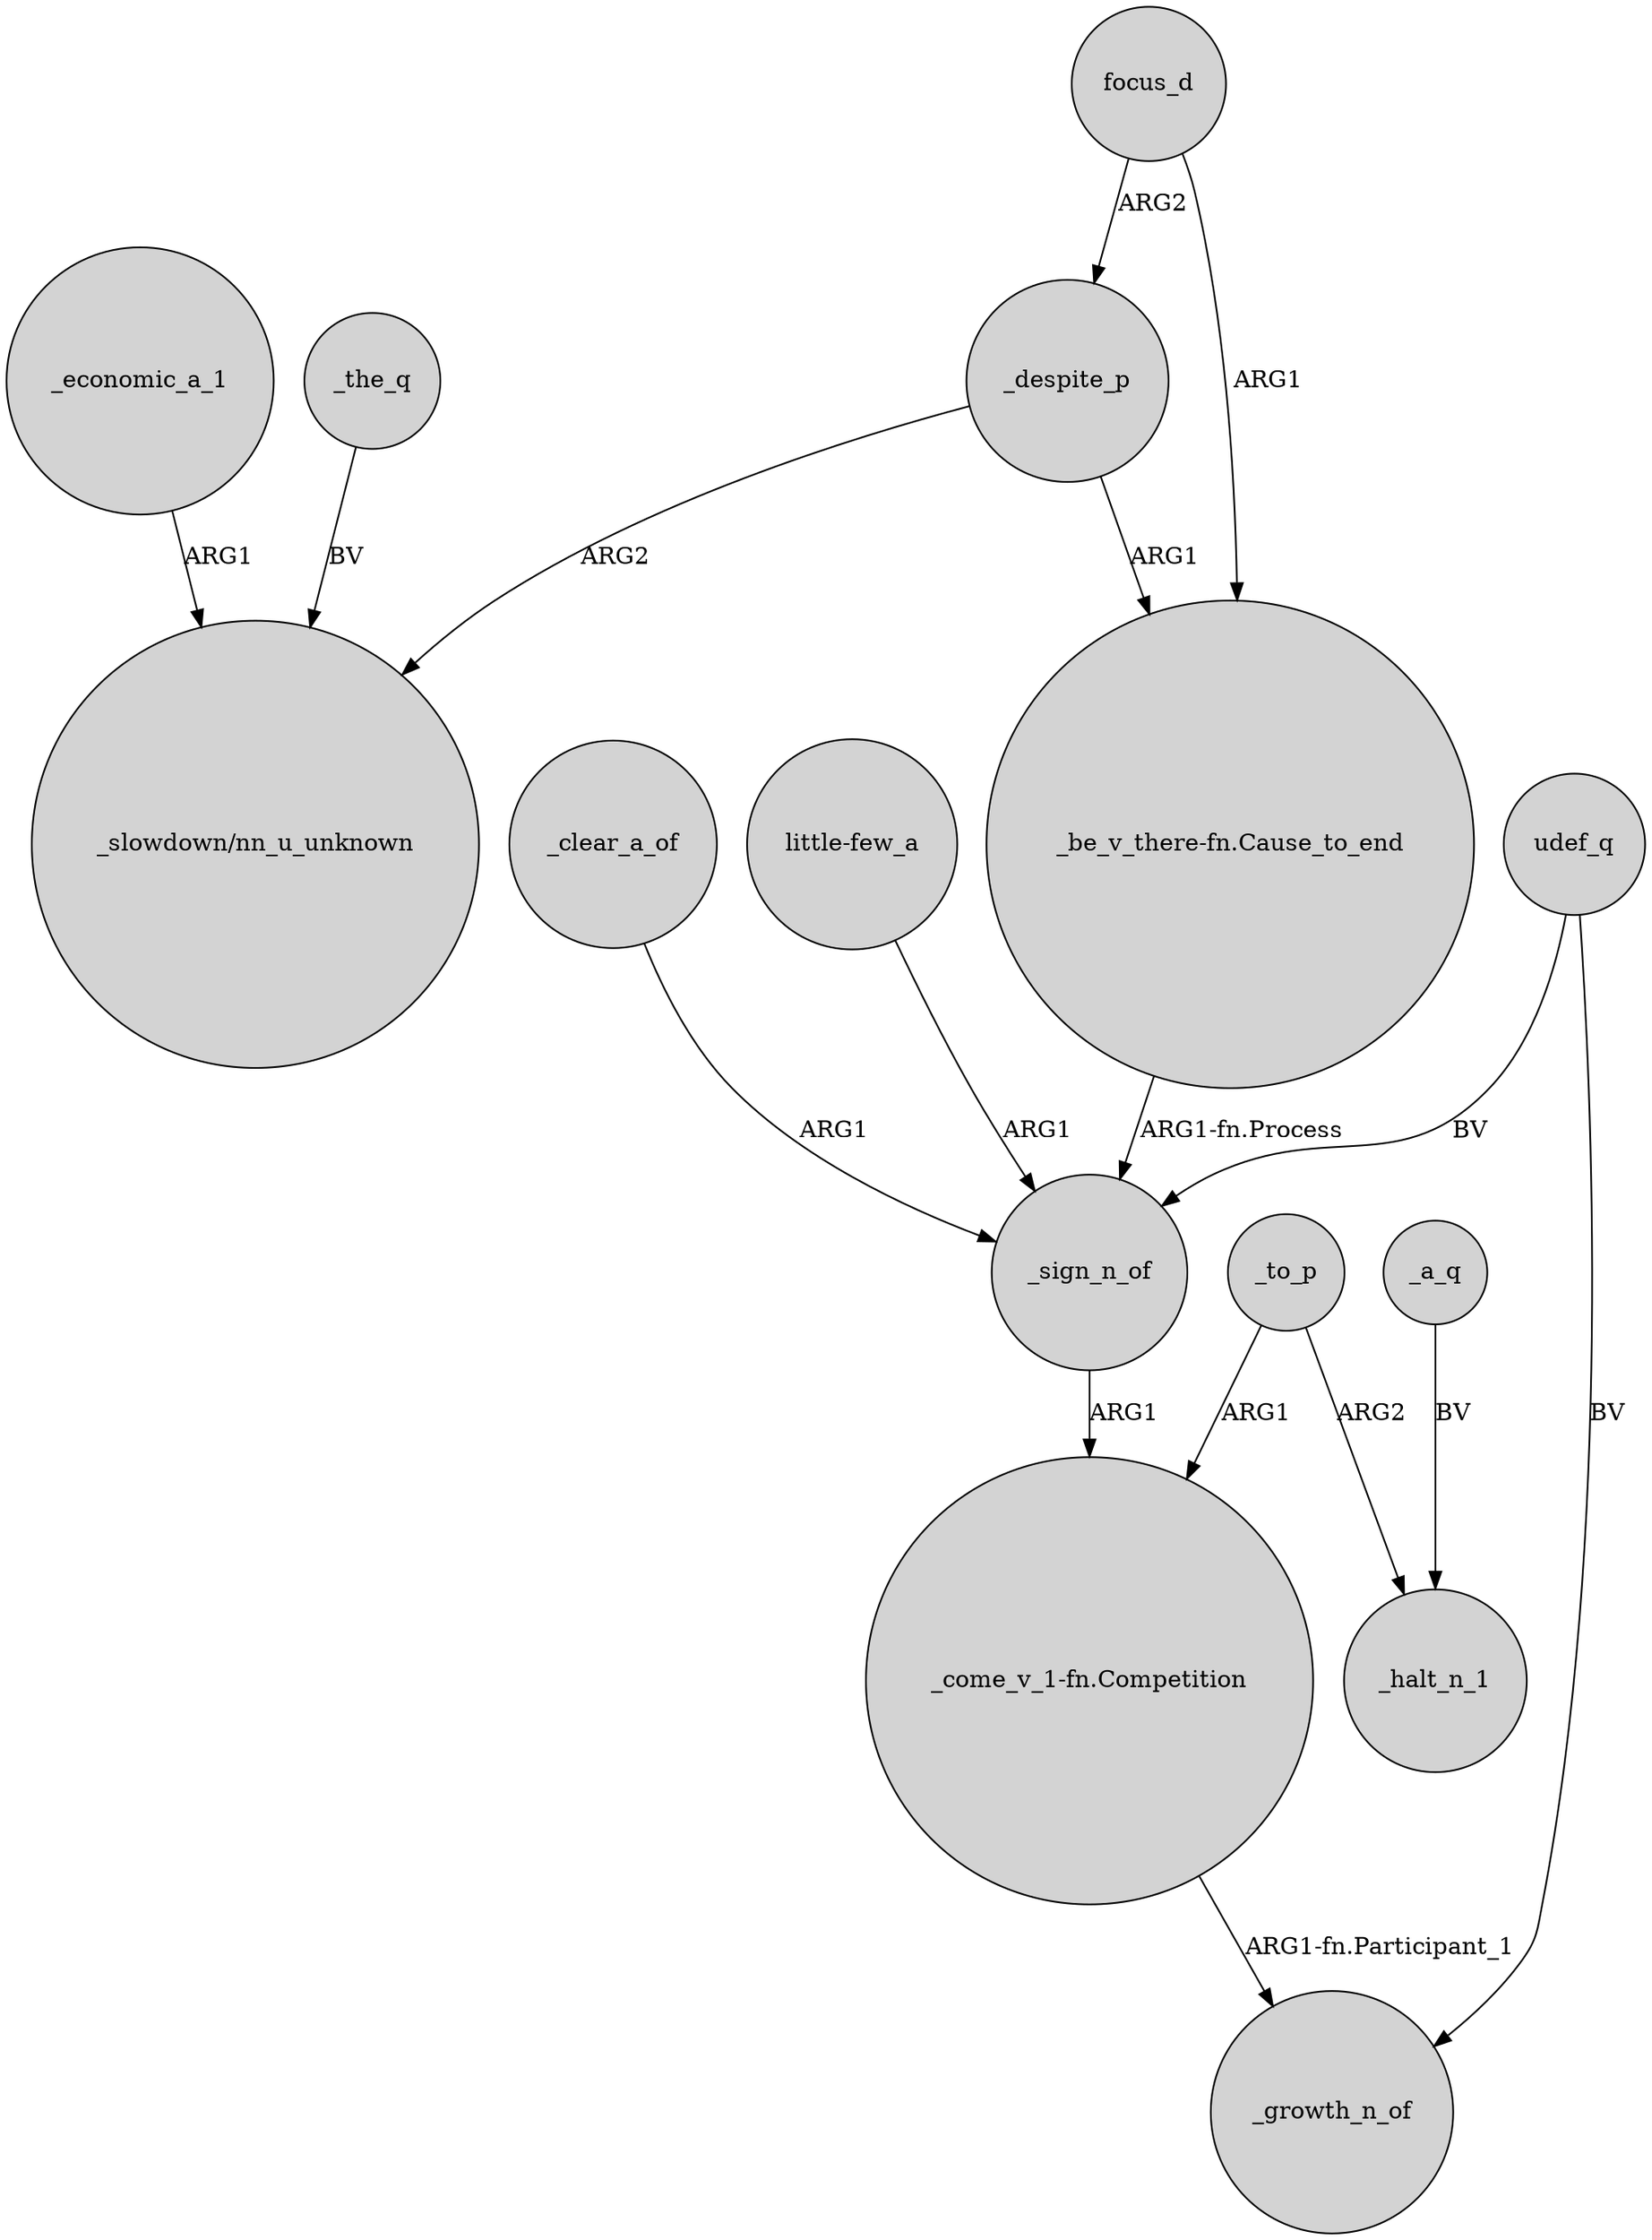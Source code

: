 digraph {
	node [shape=circle style=filled]
	_economic_a_1 -> "_slowdown/nn_u_unknown" [label=ARG1]
	_a_q -> _halt_n_1 [label=BV]
	_to_p -> _halt_n_1 [label=ARG2]
	focus_d -> "_be_v_there-fn.Cause_to_end" [label=ARG1]
	_the_q -> "_slowdown/nn_u_unknown" [label=BV]
	_clear_a_of -> _sign_n_of [label=ARG1]
	_despite_p -> "_be_v_there-fn.Cause_to_end" [label=ARG1]
	"_be_v_there-fn.Cause_to_end" -> _sign_n_of [label="ARG1-fn.Process"]
	_to_p -> "_come_v_1-fn.Competition" [label=ARG1]
	focus_d -> _despite_p [label=ARG2]
	"little-few_a" -> _sign_n_of [label=ARG1]
	udef_q -> _sign_n_of [label=BV]
	_despite_p -> "_slowdown/nn_u_unknown" [label=ARG2]
	_sign_n_of -> "_come_v_1-fn.Competition" [label=ARG1]
	"_come_v_1-fn.Competition" -> _growth_n_of [label="ARG1-fn.Participant_1"]
	udef_q -> _growth_n_of [label=BV]
}
